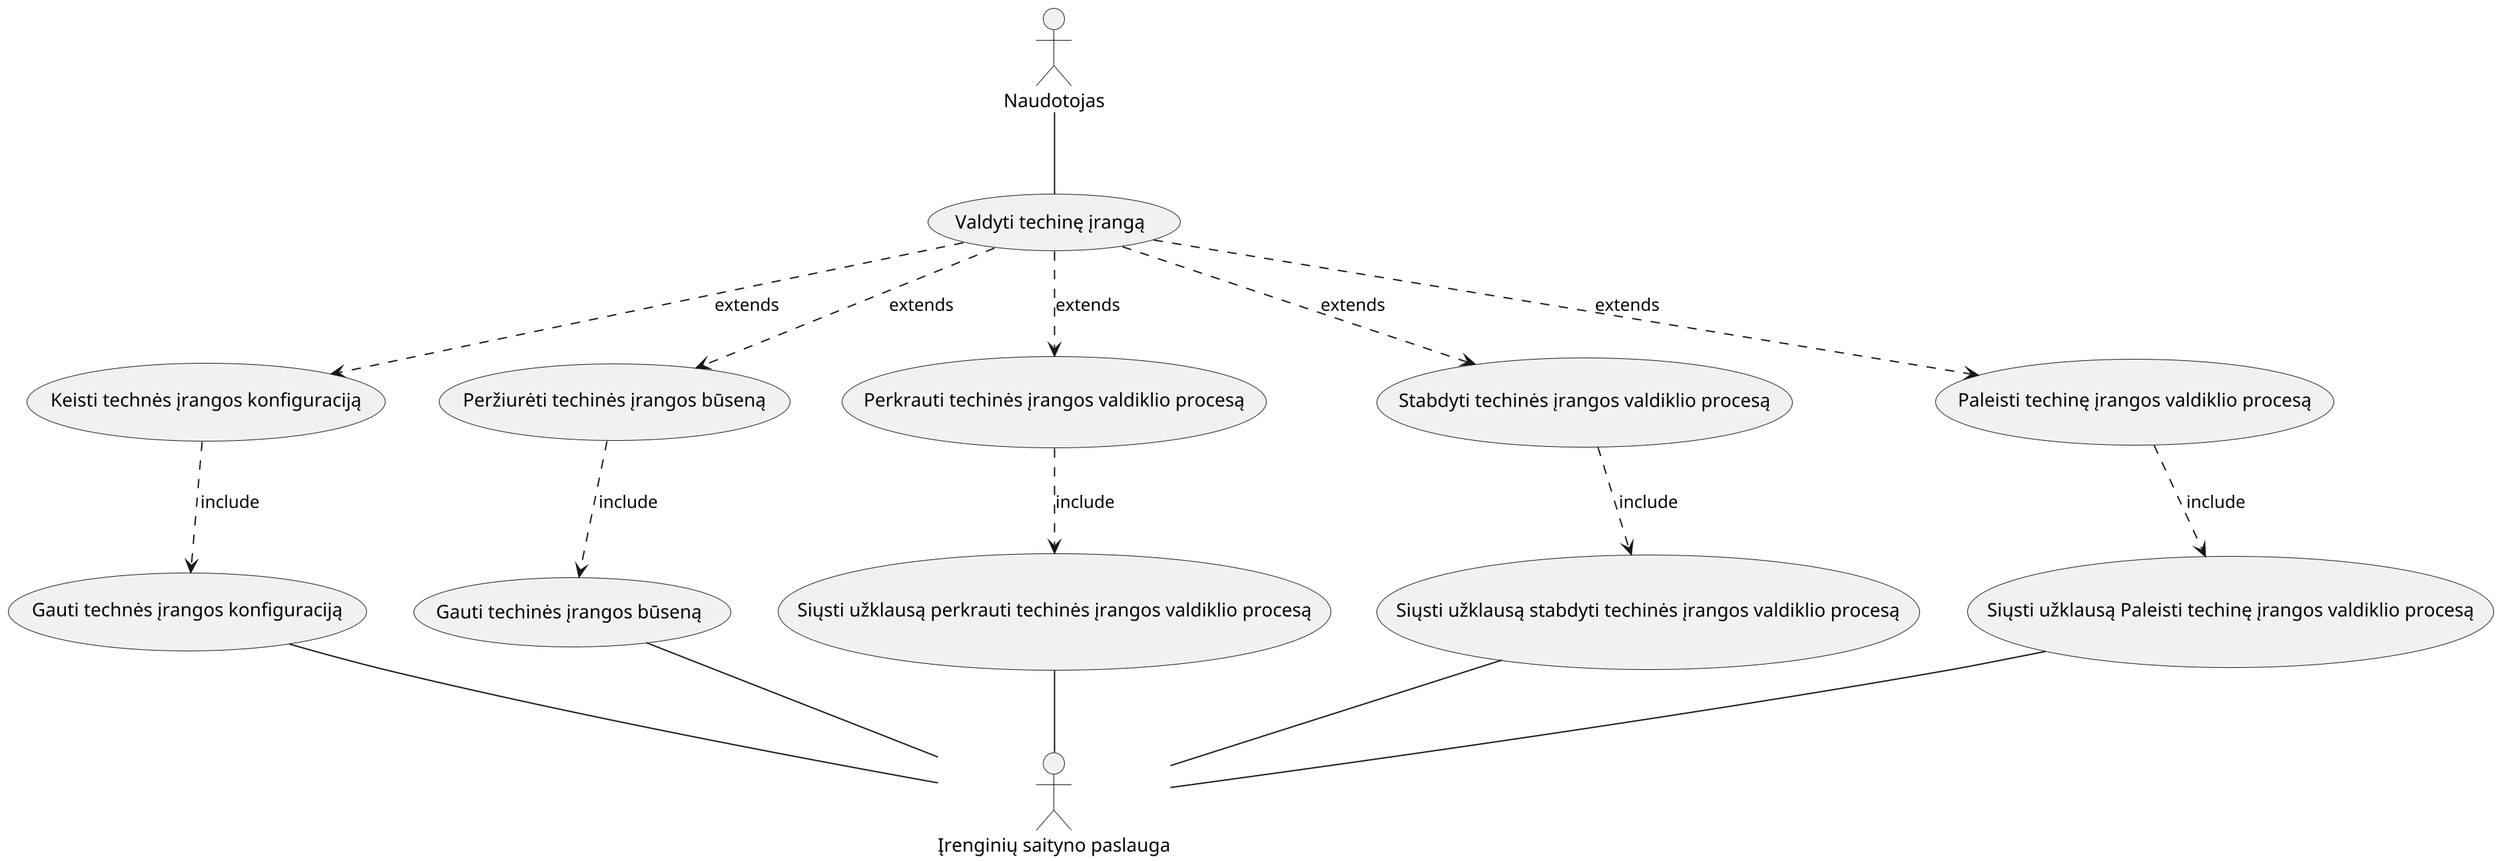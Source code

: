 @startuml Panaudojimo Atvėjai
scale 2

actor :Įrenginių saityno paslauga: as box_client

actor :Naudotojas: as client

(Valdyti techinę įrangą) as (control_tech)

' BOX CLIENT
client -- control_tech

(Keisti technės įrangos konfiguraciją) as (tech_view_config)
(Peržiurėti techinės įrangos būseną) as (tech_view_state)
(Perkrauti techinės įrangos valdiklio procesą) as (tech_reboot)
(Stabdyti techinės įrangos valdiklio procesą) as (tech_stop)
(Paleisti techinę įrangos valdiklio procesą) as (tech_start)

control_tech .down.> (tech_start) : extends
control_tech .down.> (tech_reboot) : extends
control_tech .down.> (tech_stop) : extends
control_tech .down.> (tech_view_config) : extends
control_tech .down.> (tech_view_state) : extends

(Gauti technės įrangos konfiguraciją) as (api_tech_view_config)
(Gauti techinės įrangos būseną) as (api_tech_view_state)
(Siųsti užklausą perkrauti techinės įrangos valdiklio procesą) as (api_tech_reboot)
(Siųsti užklausą stabdyti techinės įrangos valdiklio procesą) as (api_tech_stop)
(Siųsti užklausą Paleisti techinę įrangos valdiklio procesą) as (api_tech_start)

tech_start .down.> api_tech_start : include
tech_reboot .down.> api_tech_reboot : include
tech_stop .down.> api_tech_stop : include
tech_view_config .down.> api_tech_view_config : include
tech_view_state .down.> api_tech_view_state : include

box_client -up- (api_tech_start)
box_client -up- (api_tech_reboot)
box_client -up- (api_tech_stop)
box_client -up- (api_tech_view_config)
box_client -up- (api_tech_view_state)

@enduml